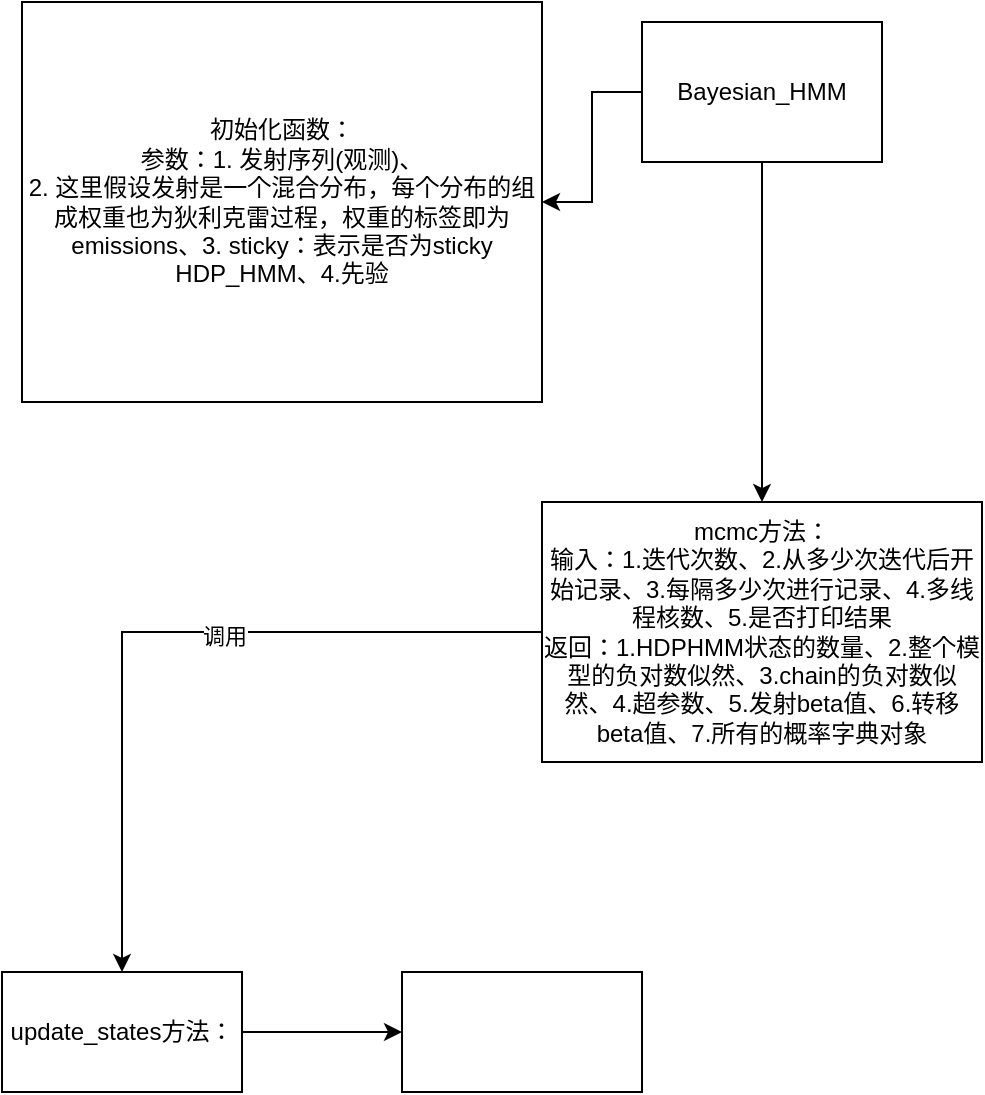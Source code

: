 <mxfile version="20.8.23" type="github">
  <diagram name="第 1 页" id="791Q4_Yd7dYDzGWZ0i0M">
    <mxGraphModel dx="1387" dy="801" grid="1" gridSize="10" guides="1" tooltips="1" connect="1" arrows="1" fold="1" page="1" pageScale="1" pageWidth="827" pageHeight="1169" math="0" shadow="0">
      <root>
        <mxCell id="0" />
        <mxCell id="1" parent="0" />
        <mxCell id="VvPlbChHZbXthlWbuQ1D-9" value="" style="edgeStyle=orthogonalEdgeStyle;rounded=0;orthogonalLoop=1;jettySize=auto;html=1;" edge="1" parent="1" source="VvPlbChHZbXthlWbuQ1D-1" target="VvPlbChHZbXthlWbuQ1D-3">
          <mxGeometry relative="1" as="geometry" />
        </mxCell>
        <mxCell id="VvPlbChHZbXthlWbuQ1D-11" value="" style="edgeStyle=orthogonalEdgeStyle;rounded=0;orthogonalLoop=1;jettySize=auto;html=1;" edge="1" parent="1" source="VvPlbChHZbXthlWbuQ1D-1" target="VvPlbChHZbXthlWbuQ1D-4">
          <mxGeometry relative="1" as="geometry">
            <mxPoint x="390" y="265" as="targetPoint" />
          </mxGeometry>
        </mxCell>
        <mxCell id="VvPlbChHZbXthlWbuQ1D-1" value="Bayesian_HMM" style="rounded=0;whiteSpace=wrap;html=1;" vertex="1" parent="1">
          <mxGeometry x="330" y="110" width="120" height="70" as="geometry" />
        </mxCell>
        <mxCell id="VvPlbChHZbXthlWbuQ1D-3" value="初始化函数：&lt;br&gt;参数：1. 发射序列(观测)、&lt;br&gt;2. 这里假设发射是一个混合分布，每个分布的组成权重也为狄利克雷过程，权重的标签即为emissions、3. sticky：表示是否为sticky HDP_HMM、4.先验" style="rounded=0;whiteSpace=wrap;html=1;" vertex="1" parent="1">
          <mxGeometry x="20" y="100" width="260" height="200" as="geometry" />
        </mxCell>
        <mxCell id="VvPlbChHZbXthlWbuQ1D-16" value="" style="edgeStyle=orthogonalEdgeStyle;rounded=0;orthogonalLoop=1;jettySize=auto;html=1;" edge="1" parent="1" source="VvPlbChHZbXthlWbuQ1D-4" target="VvPlbChHZbXthlWbuQ1D-14">
          <mxGeometry relative="1" as="geometry" />
        </mxCell>
        <mxCell id="VvPlbChHZbXthlWbuQ1D-18" value="调用" style="edgeLabel;html=1;align=center;verticalAlign=middle;resizable=0;points=[];" vertex="1" connectable="0" parent="VvPlbChHZbXthlWbuQ1D-16">
          <mxGeometry x="-0.163" y="2" relative="1" as="geometry">
            <mxPoint as="offset" />
          </mxGeometry>
        </mxCell>
        <mxCell id="VvPlbChHZbXthlWbuQ1D-4" value="mcmc方法：&lt;br&gt;输入：1.迭代次数、2.从多少次迭代后开始记录、3.每隔多少次进行记录、4.多线程核数、5.是否打印结果&lt;br&gt;返回：1.HDPHMM状态的数量、2.整个模型的负对数似然、3.chain的负对数似然、4.超参数、5.发射beta值、6.转移beta值、7.所有的概率字典对象" style="rounded=0;whiteSpace=wrap;html=1;" vertex="1" parent="1">
          <mxGeometry x="280" y="350" width="220" height="130" as="geometry" />
        </mxCell>
        <mxCell id="VvPlbChHZbXthlWbuQ1D-12" value="" style="rounded=0;whiteSpace=wrap;html=1;" vertex="1" parent="1">
          <mxGeometry x="210" y="585" width="120" height="60" as="geometry" />
        </mxCell>
        <mxCell id="VvPlbChHZbXthlWbuQ1D-17" value="" style="edgeStyle=orthogonalEdgeStyle;rounded=0;orthogonalLoop=1;jettySize=auto;html=1;" edge="1" parent="1" source="VvPlbChHZbXthlWbuQ1D-14" target="VvPlbChHZbXthlWbuQ1D-12">
          <mxGeometry relative="1" as="geometry" />
        </mxCell>
        <mxCell id="VvPlbChHZbXthlWbuQ1D-14" value="update_states方法：&lt;br&gt;" style="rounded=0;whiteSpace=wrap;html=1;" vertex="1" parent="1">
          <mxGeometry x="10" y="585" width="120" height="60" as="geometry" />
        </mxCell>
      </root>
    </mxGraphModel>
  </diagram>
</mxfile>
